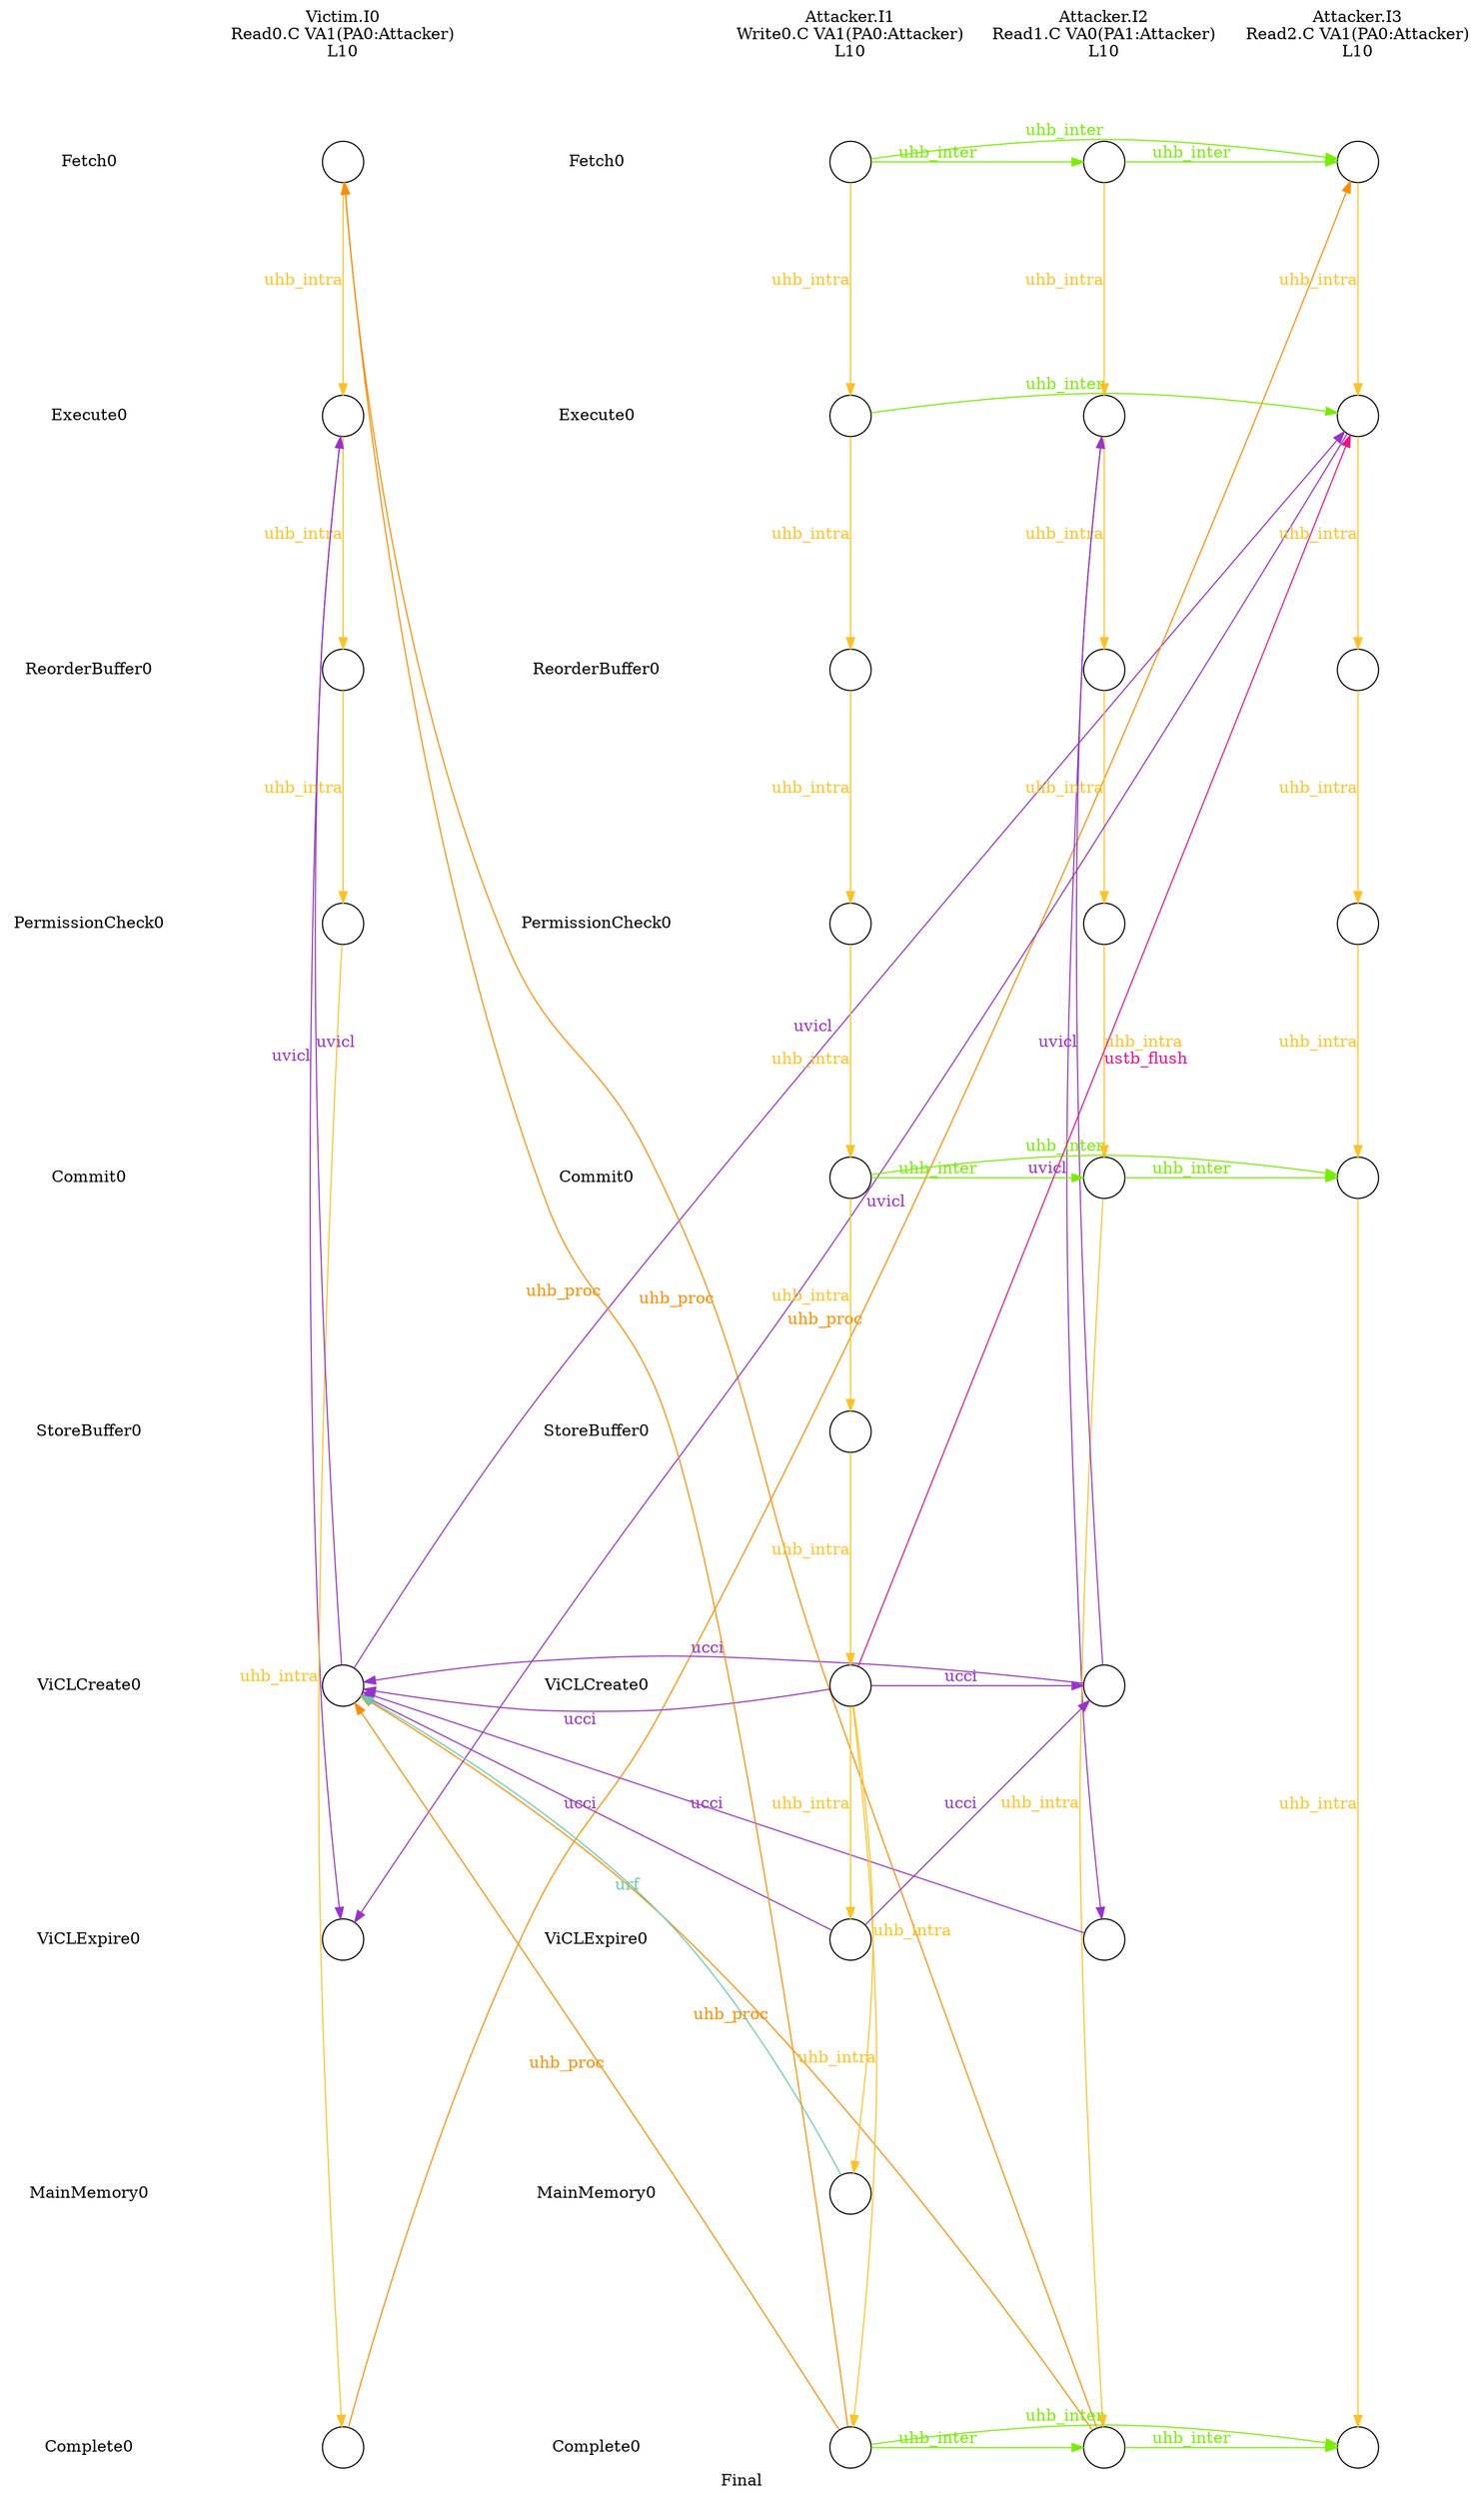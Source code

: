 digraph G {
	layout=neato;
	overlap=scale;
	splines=true;
	label="Final";
	n0_0_label [label="Victim.I0\nRead0.C VA1(PA0:Attacker)\nL10\n";pos="1,0.5!";shape=none];
	n1_0_label [label="Attacker.I1\nWrite0.C VA1(PA0:Attacker)\nL10\n";pos="3,0.5!";shape=none];
	n2_0_label [label="Attacker.I2\nRead1.C VA0(PA1:Attacker)\nL10\n";pos="4,0.5!";shape=none];
	n3_0_label [label="Attacker.I3\nRead2.C VA1(PA0:Attacker)\nL10\n";pos="5,0.5!";shape=none];
	l0_6_label [label="ViCLCreate0";pos="0,-6!";shape=none];
	l0_3_label [label="PermissionCheck0";pos="0,-3!";shape=none];
	l0_4_label [label="Commit0";pos="0,-4!";shape=none];
	l0_5_label [label="StoreBuffer0";pos="0,-5!";shape=none];
	l0_8_label [label="MainMemory0";pos="0,-8!";shape=none];
	l0_2_label [label="ReorderBuffer0";pos="0,-2!";shape=none];
	l0_9_label [label="Complete0";pos="0,-9!";shape=none];
	l0_1_label [label="Execute0";pos="0,-1!";shape=none];
	l0_7_label [label="ViCLExpire0";pos="0,-7!";shape=none];
	l0_0_label [label="Fetch0";pos="0,-0!";shape=none];
	l2_6_label [label="ViCLCreate0";pos="2,-6!";shape=none];
	l2_3_label [label="PermissionCheck0";pos="2,-3!";shape=none];
	l2_4_label [label="Commit0";pos="2,-4!";shape=none];
	l2_5_label [label="StoreBuffer0";pos="2,-5!";shape=none];
	l2_8_label [label="MainMemory0";pos="2,-8!";shape=none];
	l2_2_label [label="ReorderBuffer0";pos="2,-2!";shape=none];
	l2_9_label [label="Complete0";pos="2,-9!";shape=none];
	l2_1_label [label="Execute0";pos="2,-1!";shape=none];
	l2_7_label [label="ViCLExpire0";pos="2,-7!";shape=none];
	l2_0_label [label="Fetch0";pos="2,-0!";shape=none];
	n0_0_0_0_Read0_at_0_0 [shape=circle;label="";pos="1,-0!";];
	n0_0_0_0_Read0_at_0_1 [shape=circle;label="";pos="1,-1!";];
	n0_0_0_0_Read0_at_0_2 [shape=circle;label="";pos="1,-2!";];
	n0_0_0_0_Read0_at_0_3 [shape=circle;label="";pos="1,-3!";];
	n0_0_0_0_Read0_at_0_6 [shape=circle;label="";pos="1,-6!";];
	n0_0_0_0_Read0_at_0_7 [shape=circle;label="";pos="1,-7!";];
	n0_0_0_0_Read0_at_0_9 [shape=circle;label="";pos="1,-9!";];
	n2_1_0_0_Read1_at_1_0 [shape=circle;label="";pos="4,-0!";];
	n2_1_0_0_Read1_at_1_1 [shape=circle;label="";pos="4,-1!";];
	n2_1_0_0_Read1_at_1_2 [shape=circle;label="";pos="4,-2!";];
	n2_1_0_0_Read1_at_1_3 [shape=circle;label="";pos="4,-3!";];
	n2_1_0_0_Read1_at_1_4 [shape=circle;label="";pos="4,-4!";];
	n2_1_0_0_Read1_at_1_6 [shape=circle;label="";pos="4,-6!";];
	n2_1_0_0_Read1_at_1_7 [shape=circle;label="";pos="4,-7!";];
	n2_1_0_0_Read1_at_1_9 [shape=circle;label="";pos="4,-9!";];
	n3_1_0_0_Read2_at_1_0 [shape=circle;label="";pos="5,-0!";];
	n3_1_0_0_Read2_at_1_1 [shape=circle;label="";pos="5,-1!";];
	n3_1_0_0_Read2_at_1_2 [shape=circle;label="";pos="5,-2!";];
	n3_1_0_0_Read2_at_1_3 [shape=circle;label="";pos="5,-3!";];
	n3_1_0_0_Read2_at_1_4 [shape=circle;label="";pos="5,-4!";];
	n3_1_0_0_Read2_at_1_9 [shape=circle;label="";pos="5,-9!";];
	n1_1_0_0_Write0_at_1_0 [shape=circle;label="";pos="3,-0!";];
	n1_1_0_0_Write0_at_1_1 [shape=circle;label="";pos="3,-1!";];
	n1_1_0_0_Write0_at_1_2 [shape=circle;label="";pos="3,-2!";];
	n1_1_0_0_Write0_at_1_3 [shape=circle;label="";pos="3,-3!";];
	n1_1_0_0_Write0_at_1_4 [shape=circle;label="";pos="3,-4!";];
	n1_1_0_0_Write0_at_1_5 [shape=circle;label="";pos="3,-5!";];
	n1_1_0_0_Write0_at_1_6 [shape=circle;label="";pos="3,-6!";];
	n1_1_0_0_Write0_at_1_7 [shape=circle;label="";pos="3,-7!";];
	n1_1_0_0_Write0_at_1_8 [shape=circle;label="";pos="3,-8!";];
	n1_1_0_0_Write0_at_1_9 [shape=circle;label="";pos="3,-9!";];
	n1_1_0_0_Write0_at_1_8 -> n0_0_0_0_Read0_at_0_6[label="urf";constraint=false;color="aquamarine3";fontcolor="aquamarine3";];
	n2_1_0_0_Read1_at_1_6 -> n0_0_0_0_Read0_at_0_6[label="ucci";constraint=false;color="darkorchid";fontcolor="darkorchid";];
	n2_1_0_0_Read1_at_1_7 -> n0_0_0_0_Read0_at_0_6[label="ucci";constraint=false;color="darkorchid";fontcolor="darkorchid";];
	n1_1_0_0_Write0_at_1_6 -> n0_0_0_0_Read0_at_0_6[label="ucci";constraint=false;color="darkorchid";fontcolor="darkorchid";];
	n1_1_0_0_Write0_at_1_6 -> n2_1_0_0_Read1_at_1_6[label="ucci";constraint=false;color="darkorchid";fontcolor="darkorchid";];
	n1_1_0_0_Write0_at_1_7 -> n0_0_0_0_Read0_at_0_6[label="ucci";constraint=false;color="darkorchid";fontcolor="darkorchid";];
	n1_1_0_0_Write0_at_1_7 -> n2_1_0_0_Read1_at_1_6[label="ucci";constraint=false;color="darkorchid";fontcolor="darkorchid";];
	n0_0_0_0_Read0_at_0_0 -> n0_0_0_0_Read0_at_0_1[label="uhb_intra";constraint=false;color="goldenrod1";fontcolor="goldenrod1";];
	n0_0_0_0_Read0_at_0_1 -> n0_0_0_0_Read0_at_0_2[label="uhb_intra";constraint=false;color="goldenrod1";fontcolor="goldenrod1";];
	n0_0_0_0_Read0_at_0_2 -> n0_0_0_0_Read0_at_0_3[label="uhb_intra";constraint=false;color="goldenrod1";fontcolor="goldenrod1";];
	n0_0_0_0_Read0_at_0_3 -> n0_0_0_0_Read0_at_0_9[label="uhb_intra";constraint=false;color="goldenrod1";fontcolor="goldenrod1";];
	n2_1_0_0_Read1_at_1_0 -> n2_1_0_0_Read1_at_1_1[label="uhb_intra";constraint=false;color="goldenrod1";fontcolor="goldenrod1";];
	n2_1_0_0_Read1_at_1_1 -> n2_1_0_0_Read1_at_1_2[label="uhb_intra";constraint=false;color="goldenrod1";fontcolor="goldenrod1";];
	n2_1_0_0_Read1_at_1_2 -> n2_1_0_0_Read1_at_1_3[label="uhb_intra";constraint=false;color="goldenrod1";fontcolor="goldenrod1";];
	n2_1_0_0_Read1_at_1_3 -> n2_1_0_0_Read1_at_1_4[label="uhb_intra";constraint=false;color="goldenrod1";fontcolor="goldenrod1";];
	n2_1_0_0_Read1_at_1_4 -> n2_1_0_0_Read1_at_1_9[label="uhb_intra";constraint=false;color="goldenrod1";fontcolor="goldenrod1";];
	n3_1_0_0_Read2_at_1_0 -> n3_1_0_0_Read2_at_1_1[label="uhb_intra";constraint=false;color="goldenrod1";fontcolor="goldenrod1";];
	n3_1_0_0_Read2_at_1_1 -> n3_1_0_0_Read2_at_1_2[label="uhb_intra";constraint=false;color="goldenrod1";fontcolor="goldenrod1";];
	n3_1_0_0_Read2_at_1_2 -> n3_1_0_0_Read2_at_1_3[label="uhb_intra";constraint=false;color="goldenrod1";fontcolor="goldenrod1";];
	n3_1_0_0_Read2_at_1_3 -> n3_1_0_0_Read2_at_1_4[label="uhb_intra";constraint=false;color="goldenrod1";fontcolor="goldenrod1";];
	n3_1_0_0_Read2_at_1_4 -> n3_1_0_0_Read2_at_1_9[label="uhb_intra";constraint=false;color="goldenrod1";fontcolor="goldenrod1";];
	n1_1_0_0_Write0_at_1_0 -> n1_1_0_0_Write0_at_1_1[label="uhb_intra";constraint=false;color="goldenrod1";fontcolor="goldenrod1";];
	n1_1_0_0_Write0_at_1_1 -> n1_1_0_0_Write0_at_1_2[label="uhb_intra";constraint=false;color="goldenrod1";fontcolor="goldenrod1";];
	n1_1_0_0_Write0_at_1_2 -> n1_1_0_0_Write0_at_1_3[label="uhb_intra";constraint=false;color="goldenrod1";fontcolor="goldenrod1";];
	n1_1_0_0_Write0_at_1_3 -> n1_1_0_0_Write0_at_1_4[label="uhb_intra";constraint=false;color="goldenrod1";fontcolor="goldenrod1";];
	n1_1_0_0_Write0_at_1_4 -> n1_1_0_0_Write0_at_1_5[label="uhb_intra";constraint=false;color="goldenrod1";fontcolor="goldenrod1";];
	n1_1_0_0_Write0_at_1_5 -> n1_1_0_0_Write0_at_1_6[label="uhb_intra";constraint=false;color="goldenrod1";fontcolor="goldenrod1";];
	n1_1_0_0_Write0_at_1_6 -> n1_1_0_0_Write0_at_1_7[label="uhb_intra";constraint=false;color="goldenrod1";fontcolor="goldenrod1";];
	n1_1_0_0_Write0_at_1_6 -> n1_1_0_0_Write0_at_1_8[label="uhb_intra";constraint=false;color="goldenrod1";fontcolor="goldenrod1";];
	n1_1_0_0_Write0_at_1_6 -> n1_1_0_0_Write0_at_1_9[label="uhb_intra";constraint=false;color="goldenrod1";fontcolor="goldenrod1";];
	n2_1_0_0_Read1_at_1_0 -> n3_1_0_0_Read2_at_1_0[label="uhb_inter";constraint=false;color="chartreuse2";fontcolor="chartreuse2";];
	n2_1_0_0_Read1_at_1_4 -> n3_1_0_0_Read2_at_1_4[label="uhb_inter";constraint=false;color="chartreuse2";fontcolor="chartreuse2";];
	n2_1_0_0_Read1_at_1_9 -> n3_1_0_0_Read2_at_1_9[label="uhb_inter";constraint=false;color="chartreuse2";fontcolor="chartreuse2";];
	n1_1_0_0_Write0_at_1_0 -> n2_1_0_0_Read1_at_1_0[label="uhb_inter";constraint=false;color="chartreuse2";fontcolor="chartreuse2";];
	n1_1_0_0_Write0_at_1_0 -> n3_1_0_0_Read2_at_1_0[label="uhb_inter";constraint=false;color="chartreuse2";fontcolor="chartreuse2";];
	n1_1_0_0_Write0_at_1_1 -> n3_1_0_0_Read2_at_1_1[label="uhb_inter";constraint=false;color="chartreuse2";fontcolor="chartreuse2";];
	n1_1_0_0_Write0_at_1_4 -> n2_1_0_0_Read1_at_1_4[label="uhb_inter";constraint=false;color="chartreuse2";fontcolor="chartreuse2";];
	n1_1_0_0_Write0_at_1_4 -> n3_1_0_0_Read2_at_1_4[label="uhb_inter";constraint=false;color="chartreuse2";fontcolor="chartreuse2";];
	n1_1_0_0_Write0_at_1_9 -> n2_1_0_0_Read1_at_1_9[label="uhb_inter";constraint=false;color="chartreuse2";fontcolor="chartreuse2";];
	n1_1_0_0_Write0_at_1_9 -> n3_1_0_0_Read2_at_1_9[label="uhb_inter";constraint=false;color="chartreuse2";fontcolor="chartreuse2";];
	n0_0_0_0_Read0_at_0_1 -> n0_0_0_0_Read0_at_0_7[label="uvicl";constraint=false;color="darkorchid";fontcolor="darkorchid";];
	n0_0_0_0_Read0_at_0_6 -> n0_0_0_0_Read0_at_0_1[label="uvicl";constraint=false;color="darkorchid";fontcolor="darkorchid";];
	n0_0_0_0_Read0_at_0_6 -> n3_1_0_0_Read2_at_1_1[label="uvicl";constraint=false;color="darkorchid";fontcolor="darkorchid";];
	n2_1_0_0_Read1_at_1_1 -> n2_1_0_0_Read1_at_1_7[label="uvicl";constraint=false;color="darkorchid";fontcolor="darkorchid";];
	n2_1_0_0_Read1_at_1_6 -> n2_1_0_0_Read1_at_1_1[label="uvicl";constraint=false;color="darkorchid";fontcolor="darkorchid";];
	n3_1_0_0_Read2_at_1_1 -> n0_0_0_0_Read0_at_0_7[label="uvicl";constraint=false;color="darkorchid";fontcolor="darkorchid";];
	n0_0_0_0_Read0_at_0_9 -> n3_1_0_0_Read2_at_1_0[label="uhb_proc";constraint=false;color="darkorange";fontcolor="darkorange";];
	n2_1_0_0_Read1_at_1_9 -> n0_0_0_0_Read0_at_0_0[label="uhb_proc";constraint=false;color="darkorange";fontcolor="darkorange";];
	n2_1_0_0_Read1_at_1_9 -> n0_0_0_0_Read0_at_0_6[label="uhb_proc";constraint=false;color="darkorange";fontcolor="darkorange";];
	n1_1_0_0_Write0_at_1_9 -> n0_0_0_0_Read0_at_0_0[label="uhb_proc";constraint=false;color="darkorange";fontcolor="darkorange";];
	n1_1_0_0_Write0_at_1_9 -> n0_0_0_0_Read0_at_0_6[label="uhb_proc";constraint=false;color="darkorange";fontcolor="darkorange";];
	n1_1_0_0_Write0_at_1_6 -> n3_1_0_0_Read2_at_1_1[label="ustb_flush";constraint=false;color="deeppink2";fontcolor="deeppink2";];
}

